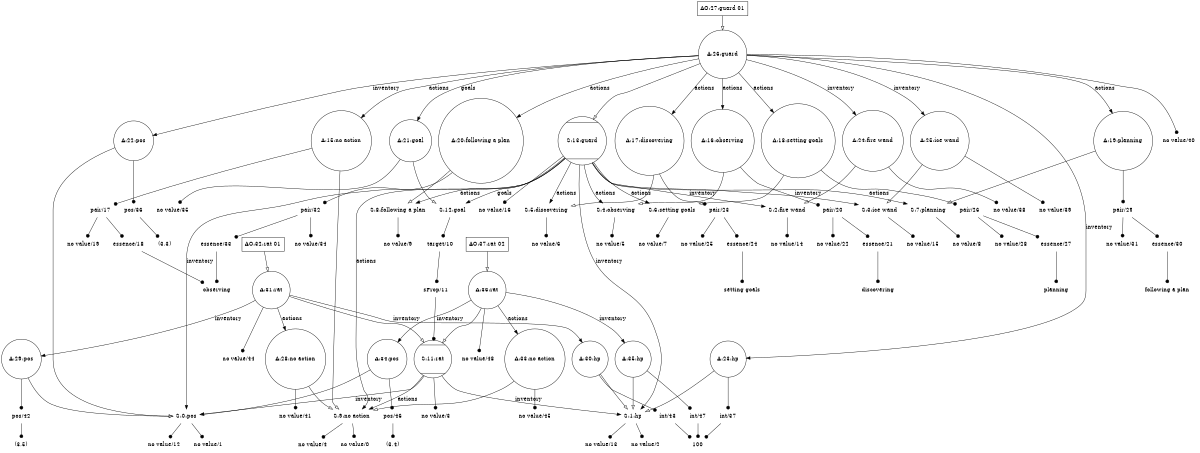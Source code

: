 digraph finite_state_machine {
graph [ dpi = 600 ];
size="8,5";
node [shape=Mcircle];
node [shape=plaintext]
"S:9:no action" -> "no value/0" [arrowhead=dot];
node [shape=Mcircle];
node [shape=plaintext]
"S:0:pos" -> "no value/1" [arrowhead=dot];
node [shape=Mcircle];
node [shape=plaintext]
"S:1:hp" -> "no value/2" [arrowhead=dot];
node [shape=Mcircle];

"S:11:rat" -> "S:9:no action" [label="actions"];
"S:11:rat" -> "S:0:pos" [label="inventory"];
"S:11:rat" -> "S:1:hp" [label="inventory"];

node [shape=plaintext]
"S:11:rat" -> "no value/3" [arrowhead=dot];


node [shape=Mcircle];
node [shape=plaintext]
"S:9:no action" -> "no value/4" [arrowhead=dot];
node [shape=Mcircle];
node [shape=plaintext]
"S:4:observing" -> "no value/5" [arrowhead=dot];
node [shape=Mcircle];
node [shape=plaintext]
"S:5:discovering" -> "no value/6" [arrowhead=dot];
node [shape=Mcircle];
node [shape=plaintext]
"S:6:setting goals" -> "no value/7" [arrowhead=dot];
node [shape=Mcircle];
node [shape=plaintext]
"S:7:planning" -> "no value/8" [arrowhead=dot];
node [shape=Mcircle];
node [shape=plaintext]
"S:8:following a plan" -> "no value/9" [arrowhead=dot];
node [shape=Mcircle];
node [shape=plaintext]
"S:12:goal" -> "target/10" [arrowhead=dot];
"target/10" -> "sProp/11" [arrowhead=dot];
"sProp/11" -> "S:11:rat" [arrowhead=dot];
node [shape=Mcircle];
node [shape=plaintext]
"S:0:pos" -> "no value/12" [arrowhead=dot];
node [shape=Mcircle];
node [shape=plaintext]
"S:1:hp" -> "no value/13" [arrowhead=dot];
node [shape=Mcircle];
node [shape=plaintext]
"S:2:fire wand" -> "no value/14" [arrowhead=dot];
node [shape=Mcircle];
node [shape=plaintext]
"S:3:ice wand" -> "no value/15" [arrowhead=dot];
node [shape=Mcircle];

"S:13:guard" -> "S:9:no action" [label="actions"];
"S:13:guard" -> "S:4:observing" [label="actions"];
"S:13:guard" -> "S:5:discovering" [label="actions"];
"S:13:guard" -> "S:6:setting goals" [label="actions"];
"S:13:guard" -> "S:7:planning" [label="actions"];
"S:13:guard" -> "S:8:following a plan" [label="actions"];
"S:13:guard" -> "S:12:goal" [label="goals"];
"S:13:guard" -> "S:0:pos" [label="inventory"];
"S:13:guard" -> "S:1:hp" [label="inventory"];
"S:13:guard" -> "S:2:fire wand" [label="inventory"];
"S:13:guard" -> "S:3:ice wand" [label="inventory"];

node [shape=plaintext]
"S:13:guard" -> "no value/16" [arrowhead=dot];


node [shape=Mcircle];

node [shape=circle];

"A:15:no action" -> "S:9:no action" [arrowhead=onormal];

node [shape=plaintext]
"A:15:no action" -> "pair/17" [arrowhead=dot];

"pair/17" -> "essence/18" [arrowhead=dot];
"pair/17" -> "no value/19" [arrowhead=dot];
"essence/18" -> "observing" [arrowhead=dot];

node [shape=circle];

"A:16:observing" -> "S:4:observing" [arrowhead=onormal];

node [shape=plaintext]
"A:16:observing" -> "pair/20" [arrowhead=dot];

"pair/20" -> "essence/21" [arrowhead=dot];
"pair/20" -> "no value/22" [arrowhead=dot];
"essence/21" -> "discovering" [arrowhead=dot];

node [shape=circle];

"A:17:discovering" -> "S:5:discovering" [arrowhead=onormal];

node [shape=plaintext]
"A:17:discovering" -> "pair/23" [arrowhead=dot];

"pair/23" -> "essence/24" [arrowhead=dot];
"pair/23" -> "no value/25" [arrowhead=dot];
"essence/24" -> "setting goals" [arrowhead=dot];

node [shape=circle];

"A:18:setting goals" -> "S:6:setting goals" [arrowhead=onormal];

node [shape=plaintext]
"A:18:setting goals" -> "pair/26" [arrowhead=dot];

"pair/26" -> "essence/27" [arrowhead=dot];
"pair/26" -> "no value/28" [arrowhead=dot];
"essence/27" -> "planning" [arrowhead=dot];

node [shape=circle];

"A:19:planning" -> "S:7:planning" [arrowhead=onormal];

node [shape=plaintext]
"A:19:planning" -> "pair/29" [arrowhead=dot];

"pair/29" -> "essence/30" [arrowhead=dot];
"pair/29" -> "no value/31" [arrowhead=dot];
"essence/30" -> "following a plan" [arrowhead=dot];

node [shape=circle];

"A:20:following a plan" -> "S:8:following a plan" [arrowhead=onormal];

node [shape=plaintext]
"A:20:following a plan" -> "pair/32" [arrowhead=dot];

"pair/32" -> "essence/33" [arrowhead=dot];
"pair/32" -> "no value/34" [arrowhead=dot];
"essence/33" -> "observing" [arrowhead=dot];

node [shape=circle];

"A:21:goal" -> "S:12:goal" [arrowhead=onormal];

node [shape=plaintext]
"A:21:goal" -> "no value/35" [arrowhead=dot];


node [shape=circle];

"A:22:pos" -> "S:0:pos" [arrowhead=onormal];

node [shape=plaintext]
"A:22:pos" -> "pos/36" [arrowhead=dot];

"pos/36" -> "(3,3)" [arrowhead=dot];

node [shape=circle];

"A:23:hp" -> "S:1:hp" [arrowhead=onormal];

node [shape=plaintext]
"A:23:hp" -> "int/37" [arrowhead=dot];

"int/37" -> "100" [arrowhead=dot];

node [shape=circle];

"A:24:fire wand" -> "S:2:fire wand" [arrowhead=onormal];

node [shape=plaintext]
"A:24:fire wand" -> "no value/38" [arrowhead=dot];


node [shape=circle];

"A:25:ice wand" -> "S:3:ice wand" [arrowhead=onormal];

node [shape=plaintext]
"A:25:ice wand" -> "no value/39" [arrowhead=dot];


node [shape=circle];

"A:26:guard" -> "S:13:guard" [arrowhead=onormal];
"A:26:guard" -> "A:15:no action" [label="actions"];
"A:26:guard" -> "A:16:observing" [label="actions"];
"A:26:guard" -> "A:17:discovering" [label="actions"];
"A:26:guard" -> "A:18:setting goals" [label="actions"];
"A:26:guard" -> "A:19:planning" [label="actions"];
"A:26:guard" -> "A:20:following a plan" [label="actions"];
"A:26:guard" -> "A:21:goal" [label="goals"];
"A:26:guard" -> "A:22:pos" [label="inventory"];
"A:26:guard" -> "A:23:hp" [label="inventory"];
"A:26:guard" -> "A:24:fire wand" [label="inventory"];
"A:26:guard" -> "A:25:ice wand" [label="inventory"];

node [shape=plaintext]
"A:26:guard" -> "no value/40" [arrowhead=dot];


node [shape=circle];

node [shape=box];
"AO:27:guard 01" -> "A:26:guard" [arrowhead=onormal];
node [shape=circle];

"A:28:no action" -> "S:9:no action" [arrowhead=onormal];

node [shape=plaintext]
"A:28:no action" -> "no value/41" [arrowhead=dot];


node [shape=circle];

"A:29:pos" -> "S:0:pos" [arrowhead=onormal];

node [shape=plaintext]
"A:29:pos" -> "pos/42" [arrowhead=dot];

"pos/42" -> "(3,5)" [arrowhead=dot];

node [shape=circle];

"A:30:hp" -> "S:1:hp" [arrowhead=onormal];

node [shape=plaintext]
"A:30:hp" -> "int/43" [arrowhead=dot];

"int/43" -> "100" [arrowhead=dot];

node [shape=circle];

"A:31:rat" -> "S:11:rat" [arrowhead=onormal];
"A:31:rat" -> "A:28:no action" [label="actions"];
"A:31:rat" -> "A:29:pos" [label="inventory"];
"A:31:rat" -> "A:30:hp" [label="inventory"];

node [shape=plaintext]
"A:31:rat" -> "no value/44" [arrowhead=dot];


node [shape=circle];

node [shape=box];
"AO:32:rat 01" -> "A:31:rat" [arrowhead=onormal];
node [shape=circle];

"A:33:no action" -> "S:9:no action" [arrowhead=onormal];

node [shape=plaintext]
"A:33:no action" -> "no value/45" [arrowhead=dot];


node [shape=circle];

"A:34:pos" -> "S:0:pos" [arrowhead=onormal];

node [shape=plaintext]
"A:34:pos" -> "pos/46" [arrowhead=dot];

"pos/46" -> "(3,4)" [arrowhead=dot];

node [shape=circle];

"A:35:hp" -> "S:1:hp" [arrowhead=onormal];

node [shape=plaintext]
"A:35:hp" -> "int/47" [arrowhead=dot];

"int/47" -> "100" [arrowhead=dot];

node [shape=circle];

"A:36:rat" -> "S:11:rat" [arrowhead=onormal];
"A:36:rat" -> "A:33:no action" [label="actions"];
"A:36:rat" -> "A:34:pos" [label="inventory"];
"A:36:rat" -> "A:35:hp" [label="inventory"];

node [shape=plaintext]
"A:36:rat" -> "no value/48" [arrowhead=dot];


node [shape=circle];

node [shape=box];
"AO:37:rat 02" -> "A:36:rat" [arrowhead=onormal];
}